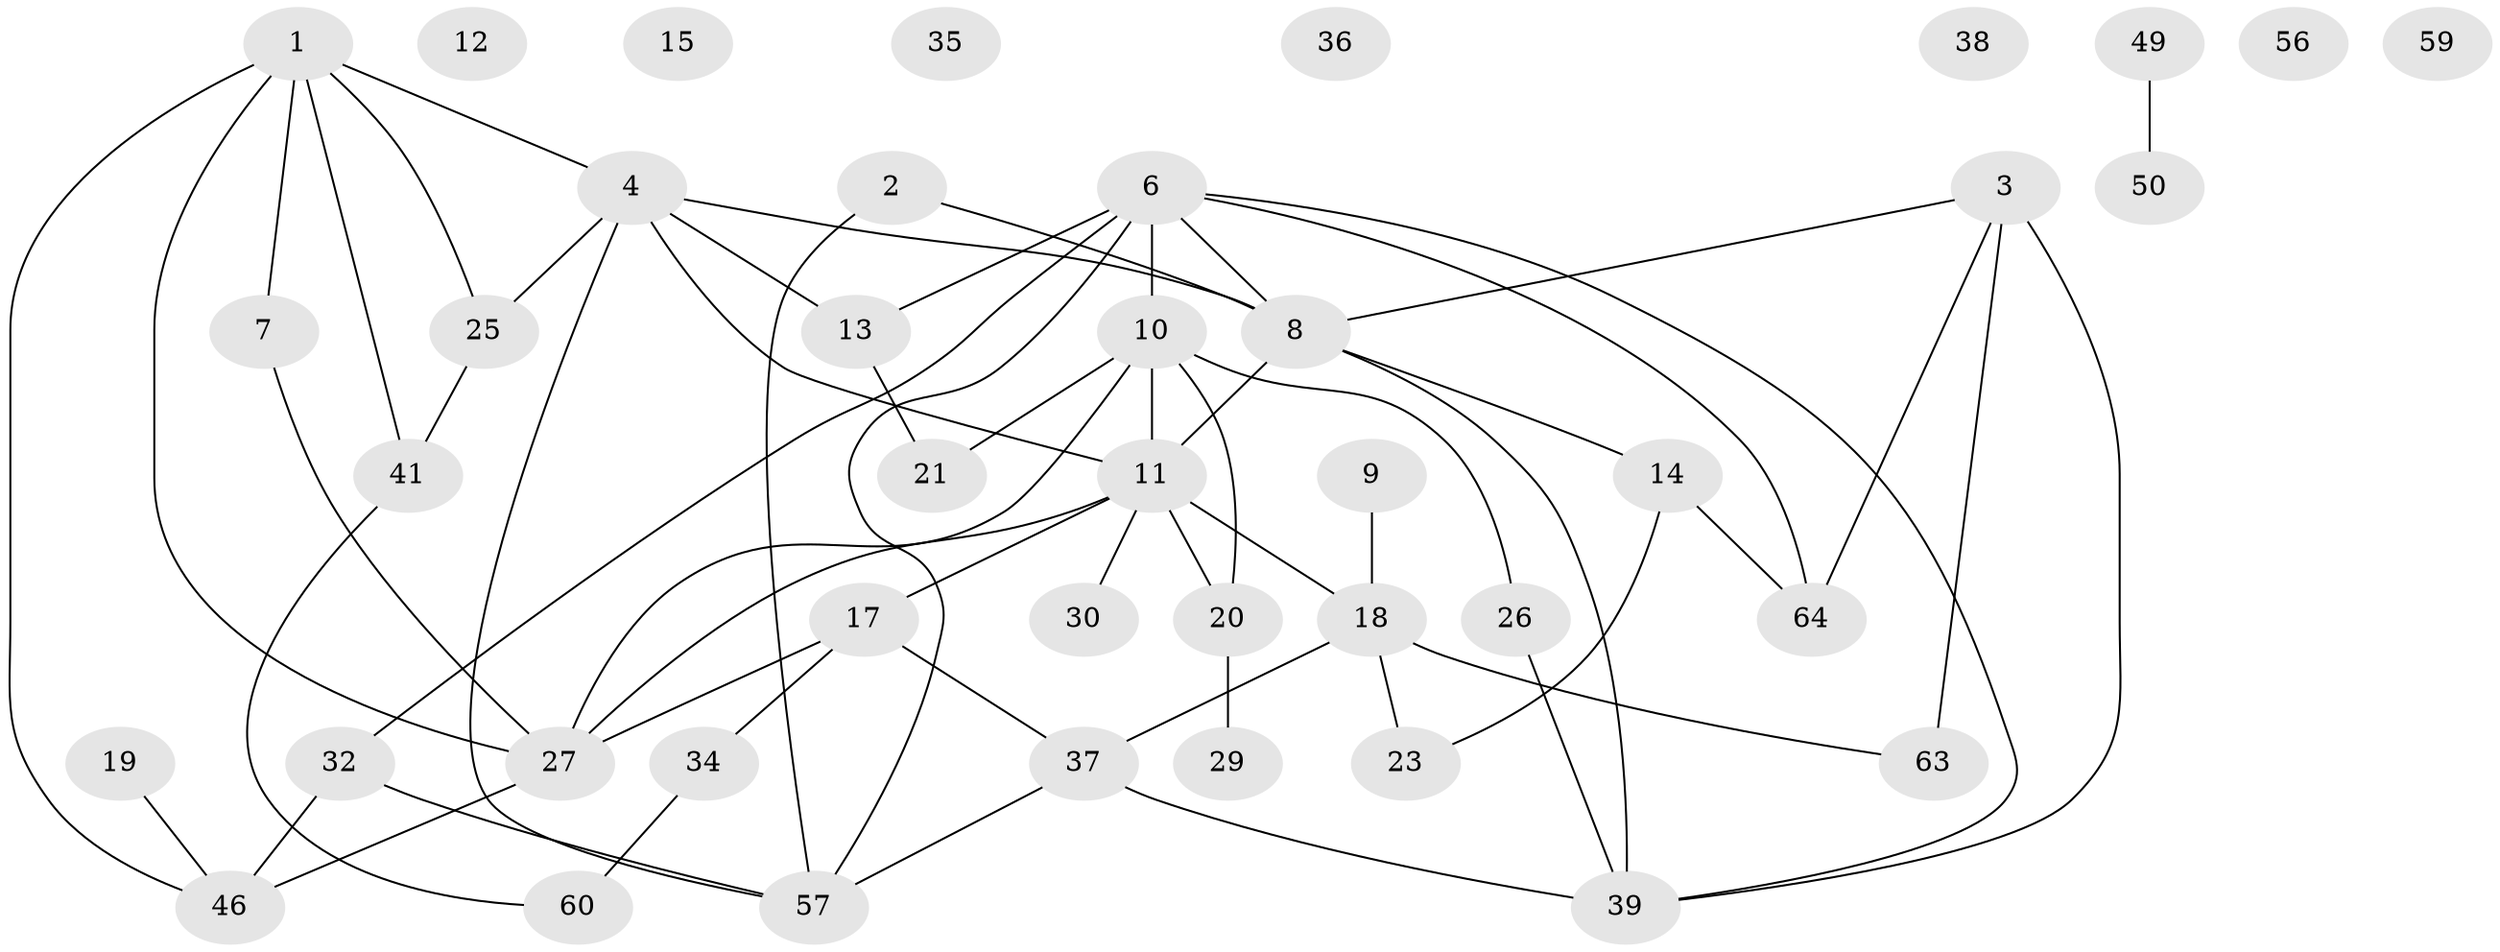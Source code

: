 // original degree distribution, {3: 0.21875, 1: 0.1875, 4: 0.09375, 7: 0.015625, 5: 0.140625, 2: 0.203125, 0: 0.109375, 6: 0.03125}
// Generated by graph-tools (version 1.1) at 2025/41/03/06/25 10:41:24]
// undirected, 42 vertices, 60 edges
graph export_dot {
graph [start="1"]
  node [color=gray90,style=filled];
  1 [super="+28"];
  2 [super="+40"];
  3 [super="+22"];
  4 [super="+5"];
  6 [super="+47"];
  7 [super="+31"];
  8 [super="+45"];
  9;
  10 [super="+58"];
  11 [super="+16"];
  12;
  13 [super="+42"];
  14;
  15;
  17 [super="+24"];
  18 [super="+53"];
  19;
  20 [super="+33"];
  21 [super="+51"];
  23;
  25;
  26;
  27 [super="+43"];
  29;
  30;
  32 [super="+54"];
  34 [super="+48"];
  35;
  36;
  37 [super="+61"];
  38;
  39 [super="+44"];
  41 [super="+55"];
  46 [super="+52"];
  49;
  50;
  56;
  57;
  59;
  60 [super="+62"];
  63;
  64;
  1 -- 4;
  1 -- 25;
  1 -- 7;
  1 -- 41;
  1 -- 46;
  1 -- 27;
  2 -- 57;
  2 -- 8;
  3 -- 39;
  3 -- 63 [weight=2];
  3 -- 64;
  3 -- 8;
  4 -- 11;
  4 -- 25;
  4 -- 57;
  4 -- 8;
  4 -- 13;
  6 -- 8;
  6 -- 10;
  6 -- 57;
  6 -- 32;
  6 -- 64;
  6 -- 39;
  6 -- 13;
  7 -- 27;
  8 -- 14;
  8 -- 39;
  8 -- 11;
  9 -- 18;
  10 -- 26;
  10 -- 27;
  10 -- 11 [weight=2];
  10 -- 21;
  10 -- 20;
  11 -- 18;
  11 -- 20;
  11 -- 30;
  11 -- 17;
  11 -- 27;
  13 -- 21;
  14 -- 23;
  14 -- 64;
  17 -- 37;
  17 -- 34;
  17 -- 27;
  18 -- 23;
  18 -- 63;
  18 -- 37;
  19 -- 46;
  20 -- 29;
  25 -- 41;
  26 -- 39;
  27 -- 46;
  32 -- 46;
  32 -- 57;
  34 -- 60;
  37 -- 39;
  37 -- 57;
  41 -- 60;
  49 -- 50;
}
